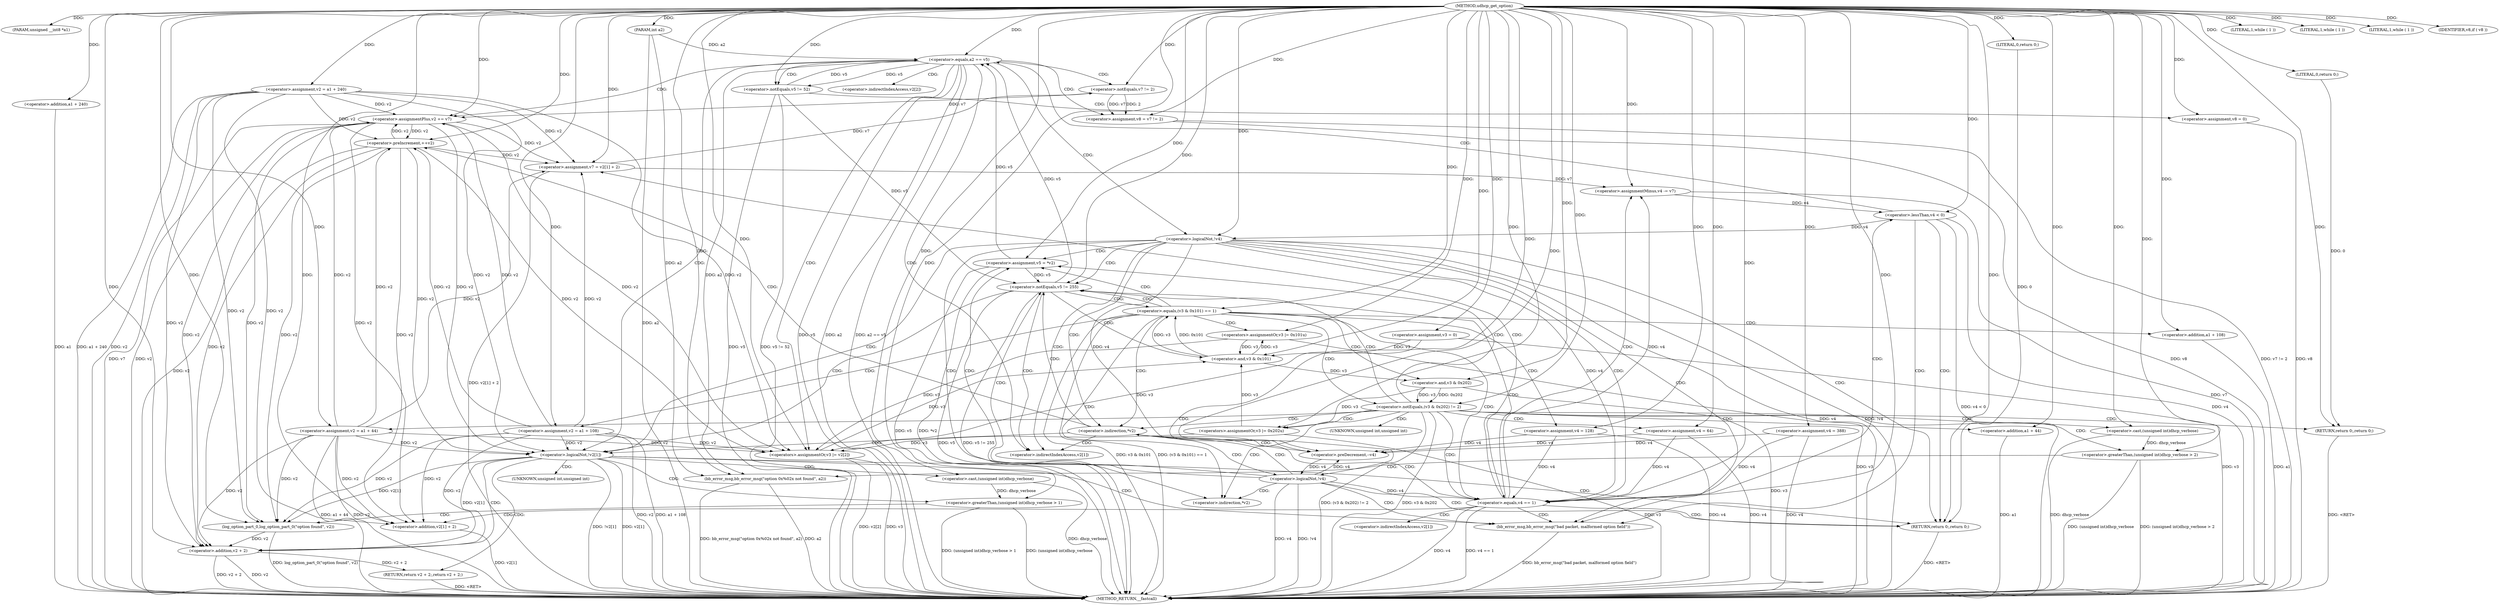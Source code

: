digraph udhcp_get_option {  
"1000107" [label = "(METHOD,udhcp_get_option)" ]
"1000282" [label = "(METHOD_RETURN,__fastcall)" ]
"1000108" [label = "(PARAM,unsigned __int8 *a1)" ]
"1000109" [label = "(PARAM,int a2)" ]
"1000117" [label = "(<operator>.assignment,v2 = a1 + 240)" ]
"1000119" [label = "(<operator>.addition,a1 + 240)" ]
"1000122" [label = "(<operator>.assignment,v3 = 0)" ]
"1000125" [label = "(<operator>.assignment,v4 = 388)" ]
"1000129" [label = "(LITERAL,1,while ( 1 ))" ]
"1000132" [label = "(LITERAL,1,while ( 1 ))" ]
"1000135" [label = "(LITERAL,1,while ( 1 ))" ]
"1000137" [label = "(<operator>.assignment,v5 = *v2)" ]
"1000145" [label = "(<operator>.preDecrement,--v4)" ]
"1000147" [label = "(<operator>.preIncrement,++v2)" ]
"1000150" [label = "(<operator>.logicalNot,!v4)" ]
"1000154" [label = "(<operator>.notEquals,v5 != 255)" ]
"1000159" [label = "(<operator>.equals,(v3 & 0x101) == 1)" ]
"1000160" [label = "(<operator>.and,v3 & 0x101)" ]
"1000165" [label = "(<operators>.assignmentOr,v3 |= 0x101u)" ]
"1000168" [label = "(<operator>.assignment,v2 = a1 + 108)" ]
"1000170" [label = "(<operator>.addition,a1 + 108)" ]
"1000173" [label = "(<operator>.assignment,v4 = 128)" ]
"1000179" [label = "(<operator>.notEquals,(v3 & 0x202) != 2)" ]
"1000180" [label = "(<operator>.and,v3 & 0x202)" ]
"1000186" [label = "(<operator>.greaterThan,(unsigned int)dhcp_verbose > 2)" ]
"1000187" [label = "(<operator>.cast,(unsigned int)dhcp_verbose)" ]
"1000191" [label = "(bb_error_msg,bb_error_msg(\"option 0x%02x not found\", a2))" ]
"1000194" [label = "(RETURN,return 0;,return 0;)" ]
"1000195" [label = "(LITERAL,0,return 0;)" ]
"1000196" [label = "(<operators>.assignmentOr,v3 |= 0x202u)" ]
"1000199" [label = "(<operator>.assignment,v2 = a1 + 44)" ]
"1000201" [label = "(<operator>.addition,a1 + 44)" ]
"1000204" [label = "(<operator>.assignment,v4 = 64)" ]
"1000208" [label = "(<operator>.equals,v4 == 1)" ]
"1000212" [label = "(<operator>.assignment,v7 = v2[1] + 2)" ]
"1000214" [label = "(<operator>.addition,v2[1] + 2)" ]
"1000219" [label = "(<operator>.assignmentMinus,v4 -= v7)" ]
"1000223" [label = "(<operator>.lessThan,v4 < 0)" ]
"1000228" [label = "(<operator>.equals,a2 == v5)" ]
"1000232" [label = "(<operator>.assignment,v8 = v7 != 2)" ]
"1000234" [label = "(<operator>.notEquals,v7 != 2)" ]
"1000238" [label = "(<operator>.notEquals,v5 != 52)" ]
"1000241" [label = "(<operator>.assignment,v8 = 0)" ]
"1000245" [label = "(IDENTIFIER,v8,if ( v8 ))" ]
"1000246" [label = "(<operators>.assignmentOr,v3 |= v2[2])" ]
"1000251" [label = "(<operator>.assignmentPlus,v2 += v7)" ]
"1000255" [label = "(<operator>.logicalNot,!v4)" ]
"1000259" [label = "(<operator>.logicalNot,!v2[1])" ]
"1000265" [label = "(bb_error_msg,bb_error_msg(\"bad packet, malformed option field\"))" ]
"1000267" [label = "(RETURN,return 0;,return 0;)" ]
"1000268" [label = "(LITERAL,0,return 0;)" ]
"1000270" [label = "(<operator>.greaterThan,(unsigned int)dhcp_verbose > 1)" ]
"1000271" [label = "(<operator>.cast,(unsigned int)dhcp_verbose)" ]
"1000275" [label = "(log_option_part_0,log_option_part_0(\"option found\", v2))" ]
"1000278" [label = "(RETURN,return v2 + 2;,return v2 + 2;)" ]
"1000279" [label = "(<operator>.addition,v2 + 2)" ]
"1000139" [label = "(<operator>.indirection,*v2)" ]
"1000142" [label = "(<operator>.indirection,*v2)" ]
"1000188" [label = "(UNKNOWN,unsigned int,unsigned int)" ]
"1000215" [label = "(<operator>.indirectIndexAccess,v2[1])" ]
"1000248" [label = "(<operator>.indirectIndexAccess,v2[2])" ]
"1000260" [label = "(<operator>.indirectIndexAccess,v2[1])" ]
"1000272" [label = "(UNKNOWN,unsigned int,unsigned int)" ]
  "1000278" -> "1000282"  [ label = "DDG: <RET>"] 
  "1000267" -> "1000282"  [ label = "DDG: <RET>"] 
  "1000194" -> "1000282"  [ label = "DDG: <RET>"] 
  "1000137" -> "1000282"  [ label = "DDG: v5"] 
  "1000159" -> "1000282"  [ label = "DDG: v3 & 0x101"] 
  "1000259" -> "1000282"  [ label = "DDG: v2[1]"] 
  "1000180" -> "1000282"  [ label = "DDG: v3"] 
  "1000204" -> "1000282"  [ label = "DDG: v4"] 
  "1000199" -> "1000282"  [ label = "DDG: v2"] 
  "1000191" -> "1000282"  [ label = "DDG: bb_error_msg(\"option 0x%02x not found\", a2)"] 
  "1000119" -> "1000282"  [ label = "DDG: a1"] 
  "1000137" -> "1000282"  [ label = "DDG: *v2"] 
  "1000109" -> "1000282"  [ label = "DDG: a2"] 
  "1000223" -> "1000282"  [ label = "DDG: v4 < 0"] 
  "1000187" -> "1000282"  [ label = "DDG: dhcp_verbose"] 
  "1000238" -> "1000282"  [ label = "DDG: v5"] 
  "1000165" -> "1000282"  [ label = "DDG: v3"] 
  "1000259" -> "1000282"  [ label = "DDG: !v2[1]"] 
  "1000173" -> "1000282"  [ label = "DDG: v4"] 
  "1000232" -> "1000282"  [ label = "DDG: v8"] 
  "1000117" -> "1000282"  [ label = "DDG: v2"] 
  "1000265" -> "1000282"  [ label = "DDG: bb_error_msg(\"bad packet, malformed option field\")"] 
  "1000228" -> "1000282"  [ label = "DDG: v5"] 
  "1000228" -> "1000282"  [ label = "DDG: a2"] 
  "1000219" -> "1000282"  [ label = "DDG: v7"] 
  "1000232" -> "1000282"  [ label = "DDG: v7 != 2"] 
  "1000255" -> "1000282"  [ label = "DDG: v4"] 
  "1000212" -> "1000282"  [ label = "DDG: v2[1] + 2"] 
  "1000117" -> "1000282"  [ label = "DDG: a1 + 240"] 
  "1000270" -> "1000282"  [ label = "DDG: (unsigned int)dhcp_verbose > 1"] 
  "1000223" -> "1000282"  [ label = "DDG: v4"] 
  "1000150" -> "1000282"  [ label = "DDG: !v4"] 
  "1000179" -> "1000282"  [ label = "DDG: v3 & 0x202"] 
  "1000147" -> "1000282"  [ label = "DDG: v2"] 
  "1000251" -> "1000282"  [ label = "DDG: v7"] 
  "1000154" -> "1000282"  [ label = "DDG: v5"] 
  "1000246" -> "1000282"  [ label = "DDG: v3"] 
  "1000214" -> "1000282"  [ label = "DDG: v2[1]"] 
  "1000270" -> "1000282"  [ label = "DDG: (unsigned int)dhcp_verbose"] 
  "1000159" -> "1000282"  [ label = "DDG: (v3 & 0x101) == 1"] 
  "1000255" -> "1000282"  [ label = "DDG: !v4"] 
  "1000191" -> "1000282"  [ label = "DDG: a2"] 
  "1000279" -> "1000282"  [ label = "DDG: v2 + 2"] 
  "1000275" -> "1000282"  [ label = "DDG: log_option_part_0(\"option found\", v2)"] 
  "1000246" -> "1000282"  [ label = "DDG: v2[2]"] 
  "1000251" -> "1000282"  [ label = "DDG: v2"] 
  "1000168" -> "1000282"  [ label = "DDG: a1 + 108"] 
  "1000170" -> "1000282"  [ label = "DDG: a1"] 
  "1000208" -> "1000282"  [ label = "DDG: v4"] 
  "1000208" -> "1000282"  [ label = "DDG: v4 == 1"] 
  "1000125" -> "1000282"  [ label = "DDG: v4"] 
  "1000279" -> "1000282"  [ label = "DDG: v2"] 
  "1000199" -> "1000282"  [ label = "DDG: a1 + 44"] 
  "1000186" -> "1000282"  [ label = "DDG: (unsigned int)dhcp_verbose"] 
  "1000228" -> "1000282"  [ label = "DDG: a2 == v5"] 
  "1000271" -> "1000282"  [ label = "DDG: dhcp_verbose"] 
  "1000241" -> "1000282"  [ label = "DDG: v8"] 
  "1000179" -> "1000282"  [ label = "DDG: (v3 & 0x202) != 2"] 
  "1000168" -> "1000282"  [ label = "DDG: v2"] 
  "1000238" -> "1000282"  [ label = "DDG: v5 != 52"] 
  "1000201" -> "1000282"  [ label = "DDG: a1"] 
  "1000196" -> "1000282"  [ label = "DDG: v3"] 
  "1000154" -> "1000282"  [ label = "DDG: v5 != 255"] 
  "1000122" -> "1000282"  [ label = "DDG: v3"] 
  "1000150" -> "1000282"  [ label = "DDG: v4"] 
  "1000186" -> "1000282"  [ label = "DDG: (unsigned int)dhcp_verbose > 2"] 
  "1000107" -> "1000108"  [ label = "DDG: "] 
  "1000107" -> "1000109"  [ label = "DDG: "] 
  "1000107" -> "1000117"  [ label = "DDG: "] 
  "1000107" -> "1000119"  [ label = "DDG: "] 
  "1000107" -> "1000122"  [ label = "DDG: "] 
  "1000107" -> "1000125"  [ label = "DDG: "] 
  "1000107" -> "1000129"  [ label = "DDG: "] 
  "1000107" -> "1000132"  [ label = "DDG: "] 
  "1000107" -> "1000135"  [ label = "DDG: "] 
  "1000107" -> "1000137"  [ label = "DDG: "] 
  "1000204" -> "1000145"  [ label = "DDG: v4"] 
  "1000173" -> "1000145"  [ label = "DDG: v4"] 
  "1000255" -> "1000145"  [ label = "DDG: v4"] 
  "1000125" -> "1000145"  [ label = "DDG: v4"] 
  "1000150" -> "1000145"  [ label = "DDG: v4"] 
  "1000107" -> "1000145"  [ label = "DDG: "] 
  "1000199" -> "1000147"  [ label = "DDG: v2"] 
  "1000117" -> "1000147"  [ label = "DDG: v2"] 
  "1000168" -> "1000147"  [ label = "DDG: v2"] 
  "1000251" -> "1000147"  [ label = "DDG: v2"] 
  "1000107" -> "1000147"  [ label = "DDG: "] 
  "1000145" -> "1000150"  [ label = "DDG: v4"] 
  "1000107" -> "1000150"  [ label = "DDG: "] 
  "1000238" -> "1000154"  [ label = "DDG: v5"] 
  "1000137" -> "1000154"  [ label = "DDG: v5"] 
  "1000107" -> "1000154"  [ label = "DDG: "] 
  "1000160" -> "1000159"  [ label = "DDG: v3"] 
  "1000160" -> "1000159"  [ label = "DDG: 0x101"] 
  "1000165" -> "1000160"  [ label = "DDG: v3"] 
  "1000246" -> "1000160"  [ label = "DDG: v3"] 
  "1000196" -> "1000160"  [ label = "DDG: v3"] 
  "1000122" -> "1000160"  [ label = "DDG: v3"] 
  "1000107" -> "1000160"  [ label = "DDG: "] 
  "1000107" -> "1000159"  [ label = "DDG: "] 
  "1000107" -> "1000165"  [ label = "DDG: "] 
  "1000160" -> "1000165"  [ label = "DDG: v3"] 
  "1000107" -> "1000168"  [ label = "DDG: "] 
  "1000107" -> "1000170"  [ label = "DDG: "] 
  "1000107" -> "1000173"  [ label = "DDG: "] 
  "1000180" -> "1000179"  [ label = "DDG: v3"] 
  "1000180" -> "1000179"  [ label = "DDG: 0x202"] 
  "1000160" -> "1000180"  [ label = "DDG: v3"] 
  "1000107" -> "1000180"  [ label = "DDG: "] 
  "1000107" -> "1000179"  [ label = "DDG: "] 
  "1000187" -> "1000186"  [ label = "DDG: dhcp_verbose"] 
  "1000107" -> "1000187"  [ label = "DDG: "] 
  "1000107" -> "1000186"  [ label = "DDG: "] 
  "1000107" -> "1000191"  [ label = "DDG: "] 
  "1000228" -> "1000191"  [ label = "DDG: a2"] 
  "1000109" -> "1000191"  [ label = "DDG: a2"] 
  "1000195" -> "1000194"  [ label = "DDG: 0"] 
  "1000107" -> "1000194"  [ label = "DDG: "] 
  "1000107" -> "1000195"  [ label = "DDG: "] 
  "1000107" -> "1000196"  [ label = "DDG: "] 
  "1000180" -> "1000196"  [ label = "DDG: v3"] 
  "1000107" -> "1000199"  [ label = "DDG: "] 
  "1000107" -> "1000201"  [ label = "DDG: "] 
  "1000107" -> "1000204"  [ label = "DDG: "] 
  "1000204" -> "1000208"  [ label = "DDG: v4"] 
  "1000173" -> "1000208"  [ label = "DDG: v4"] 
  "1000255" -> "1000208"  [ label = "DDG: v4"] 
  "1000125" -> "1000208"  [ label = "DDG: v4"] 
  "1000150" -> "1000208"  [ label = "DDG: v4"] 
  "1000107" -> "1000208"  [ label = "DDG: "] 
  "1000199" -> "1000212"  [ label = "DDG: v2"] 
  "1000117" -> "1000212"  [ label = "DDG: v2"] 
  "1000147" -> "1000212"  [ label = "DDG: v2"] 
  "1000251" -> "1000212"  [ label = "DDG: v2"] 
  "1000168" -> "1000212"  [ label = "DDG: v2"] 
  "1000107" -> "1000212"  [ label = "DDG: "] 
  "1000199" -> "1000214"  [ label = "DDG: v2"] 
  "1000117" -> "1000214"  [ label = "DDG: v2"] 
  "1000147" -> "1000214"  [ label = "DDG: v2"] 
  "1000251" -> "1000214"  [ label = "DDG: v2"] 
  "1000168" -> "1000214"  [ label = "DDG: v2"] 
  "1000107" -> "1000214"  [ label = "DDG: "] 
  "1000212" -> "1000219"  [ label = "DDG: v7"] 
  "1000107" -> "1000219"  [ label = "DDG: "] 
  "1000208" -> "1000219"  [ label = "DDG: v4"] 
  "1000219" -> "1000223"  [ label = "DDG: v4"] 
  "1000107" -> "1000223"  [ label = "DDG: "] 
  "1000109" -> "1000228"  [ label = "DDG: a2"] 
  "1000107" -> "1000228"  [ label = "DDG: "] 
  "1000238" -> "1000228"  [ label = "DDG: v5"] 
  "1000154" -> "1000228"  [ label = "DDG: v5"] 
  "1000137" -> "1000228"  [ label = "DDG: v5"] 
  "1000234" -> "1000232"  [ label = "DDG: v7"] 
  "1000234" -> "1000232"  [ label = "DDG: 2"] 
  "1000107" -> "1000232"  [ label = "DDG: "] 
  "1000107" -> "1000234"  [ label = "DDG: "] 
  "1000212" -> "1000234"  [ label = "DDG: v7"] 
  "1000228" -> "1000238"  [ label = "DDG: v5"] 
  "1000107" -> "1000238"  [ label = "DDG: "] 
  "1000107" -> "1000241"  [ label = "DDG: "] 
  "1000107" -> "1000245"  [ label = "DDG: "] 
  "1000199" -> "1000246"  [ label = "DDG: v2"] 
  "1000117" -> "1000246"  [ label = "DDG: v2"] 
  "1000147" -> "1000246"  [ label = "DDG: v2"] 
  "1000168" -> "1000246"  [ label = "DDG: v2"] 
  "1000251" -> "1000246"  [ label = "DDG: v2"] 
  "1000165" -> "1000246"  [ label = "DDG: v3"] 
  "1000196" -> "1000246"  [ label = "DDG: v3"] 
  "1000122" -> "1000246"  [ label = "DDG: v3"] 
  "1000107" -> "1000246"  [ label = "DDG: "] 
  "1000234" -> "1000251"  [ label = "DDG: v7"] 
  "1000107" -> "1000251"  [ label = "DDG: "] 
  "1000199" -> "1000251"  [ label = "DDG: v2"] 
  "1000117" -> "1000251"  [ label = "DDG: v2"] 
  "1000147" -> "1000251"  [ label = "DDG: v2"] 
  "1000168" -> "1000251"  [ label = "DDG: v2"] 
  "1000223" -> "1000255"  [ label = "DDG: v4"] 
  "1000107" -> "1000255"  [ label = "DDG: "] 
  "1000199" -> "1000259"  [ label = "DDG: v2"] 
  "1000117" -> "1000259"  [ label = "DDG: v2"] 
  "1000147" -> "1000259"  [ label = "DDG: v2"] 
  "1000251" -> "1000259"  [ label = "DDG: v2"] 
  "1000168" -> "1000259"  [ label = "DDG: v2"] 
  "1000107" -> "1000265"  [ label = "DDG: "] 
  "1000268" -> "1000267"  [ label = "DDG: 0"] 
  "1000107" -> "1000267"  [ label = "DDG: "] 
  "1000107" -> "1000268"  [ label = "DDG: "] 
  "1000271" -> "1000270"  [ label = "DDG: dhcp_verbose"] 
  "1000107" -> "1000271"  [ label = "DDG: "] 
  "1000107" -> "1000270"  [ label = "DDG: "] 
  "1000107" -> "1000275"  [ label = "DDG: "] 
  "1000259" -> "1000275"  [ label = "DDG: v2[1]"] 
  "1000199" -> "1000275"  [ label = "DDG: v2"] 
  "1000117" -> "1000275"  [ label = "DDG: v2"] 
  "1000147" -> "1000275"  [ label = "DDG: v2"] 
  "1000168" -> "1000275"  [ label = "DDG: v2"] 
  "1000251" -> "1000275"  [ label = "DDG: v2"] 
  "1000279" -> "1000278"  [ label = "DDG: v2 + 2"] 
  "1000259" -> "1000279"  [ label = "DDG: v2[1]"] 
  "1000199" -> "1000279"  [ label = "DDG: v2"] 
  "1000117" -> "1000279"  [ label = "DDG: v2"] 
  "1000147" -> "1000279"  [ label = "DDG: v2"] 
  "1000275" -> "1000279"  [ label = "DDG: v2"] 
  "1000168" -> "1000279"  [ label = "DDG: v2"] 
  "1000251" -> "1000279"  [ label = "DDG: v2"] 
  "1000107" -> "1000279"  [ label = "DDG: "] 
  "1000142" -> "1000150"  [ label = "CDG: "] 
  "1000142" -> "1000147"  [ label = "CDG: "] 
  "1000142" -> "1000145"  [ label = "CDG: "] 
  "1000142" -> "1000208"  [ label = "CDG: "] 
  "1000142" -> "1000260"  [ label = "CDG: "] 
  "1000142" -> "1000259"  [ label = "CDG: "] 
  "1000142" -> "1000154"  [ label = "CDG: "] 
  "1000150" -> "1000267"  [ label = "CDG: "] 
  "1000150" -> "1000265"  [ label = "CDG: "] 
  "1000150" -> "1000142"  [ label = "CDG: "] 
  "1000150" -> "1000139"  [ label = "CDG: "] 
  "1000150" -> "1000137"  [ label = "CDG: "] 
  "1000150" -> "1000154"  [ label = "CDG: "] 
  "1000154" -> "1000160"  [ label = "CDG: "] 
  "1000154" -> "1000159"  [ label = "CDG: "] 
  "1000154" -> "1000208"  [ label = "CDG: "] 
  "1000154" -> "1000260"  [ label = "CDG: "] 
  "1000154" -> "1000259"  [ label = "CDG: "] 
  "1000159" -> "1000173"  [ label = "CDG: "] 
  "1000159" -> "1000170"  [ label = "CDG: "] 
  "1000159" -> "1000168"  [ label = "CDG: "] 
  "1000159" -> "1000165"  [ label = "CDG: "] 
  "1000159" -> "1000180"  [ label = "CDG: "] 
  "1000159" -> "1000179"  [ label = "CDG: "] 
  "1000159" -> "1000208"  [ label = "CDG: "] 
  "1000159" -> "1000142"  [ label = "CDG: "] 
  "1000159" -> "1000139"  [ label = "CDG: "] 
  "1000159" -> "1000137"  [ label = "CDG: "] 
  "1000159" -> "1000154"  [ label = "CDG: "] 
  "1000179" -> "1000188"  [ label = "CDG: "] 
  "1000179" -> "1000187"  [ label = "CDG: "] 
  "1000179" -> "1000186"  [ label = "CDG: "] 
  "1000179" -> "1000204"  [ label = "CDG: "] 
  "1000179" -> "1000201"  [ label = "CDG: "] 
  "1000179" -> "1000199"  [ label = "CDG: "] 
  "1000179" -> "1000196"  [ label = "CDG: "] 
  "1000179" -> "1000194"  [ label = "CDG: "] 
  "1000179" -> "1000208"  [ label = "CDG: "] 
  "1000179" -> "1000142"  [ label = "CDG: "] 
  "1000179" -> "1000139"  [ label = "CDG: "] 
  "1000179" -> "1000137"  [ label = "CDG: "] 
  "1000179" -> "1000154"  [ label = "CDG: "] 
  "1000186" -> "1000191"  [ label = "CDG: "] 
  "1000208" -> "1000223"  [ label = "CDG: "] 
  "1000208" -> "1000219"  [ label = "CDG: "] 
  "1000208" -> "1000215"  [ label = "CDG: "] 
  "1000208" -> "1000214"  [ label = "CDG: "] 
  "1000208" -> "1000212"  [ label = "CDG: "] 
  "1000208" -> "1000267"  [ label = "CDG: "] 
  "1000208" -> "1000265"  [ label = "CDG: "] 
  "1000223" -> "1000228"  [ label = "CDG: "] 
  "1000223" -> "1000267"  [ label = "CDG: "] 
  "1000223" -> "1000265"  [ label = "CDG: "] 
  "1000228" -> "1000238"  [ label = "CDG: "] 
  "1000228" -> "1000234"  [ label = "CDG: "] 
  "1000228" -> "1000232"  [ label = "CDG: "] 
  "1000228" -> "1000255"  [ label = "CDG: "] 
  "1000228" -> "1000251"  [ label = "CDG: "] 
  "1000228" -> "1000260"  [ label = "CDG: "] 
  "1000228" -> "1000259"  [ label = "CDG: "] 
  "1000228" -> "1000248"  [ label = "CDG: "] 
  "1000228" -> "1000246"  [ label = "CDG: "] 
  "1000238" -> "1000241"  [ label = "CDG: "] 
  "1000255" -> "1000267"  [ label = "CDG: "] 
  "1000255" -> "1000265"  [ label = "CDG: "] 
  "1000255" -> "1000260"  [ label = "CDG: "] 
  "1000255" -> "1000259"  [ label = "CDG: "] 
  "1000255" -> "1000208"  [ label = "CDG: "] 
  "1000255" -> "1000142"  [ label = "CDG: "] 
  "1000255" -> "1000139"  [ label = "CDG: "] 
  "1000255" -> "1000137"  [ label = "CDG: "] 
  "1000255" -> "1000154"  [ label = "CDG: "] 
  "1000259" -> "1000272"  [ label = "CDG: "] 
  "1000259" -> "1000271"  [ label = "CDG: "] 
  "1000259" -> "1000270"  [ label = "CDG: "] 
  "1000259" -> "1000267"  [ label = "CDG: "] 
  "1000259" -> "1000265"  [ label = "CDG: "] 
  "1000259" -> "1000279"  [ label = "CDG: "] 
  "1000259" -> "1000278"  [ label = "CDG: "] 
  "1000270" -> "1000275"  [ label = "CDG: "] 
}
